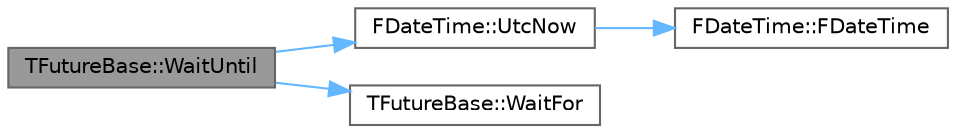 digraph "TFutureBase::WaitUntil"
{
 // INTERACTIVE_SVG=YES
 // LATEX_PDF_SIZE
  bgcolor="transparent";
  edge [fontname=Helvetica,fontsize=10,labelfontname=Helvetica,labelfontsize=10];
  node [fontname=Helvetica,fontsize=10,shape=box,height=0.2,width=0.4];
  rankdir="LR";
  Node1 [id="Node000001",label="TFutureBase::WaitUntil",height=0.2,width=0.4,color="gray40", fillcolor="grey60", style="filled", fontcolor="black",tooltip="Blocks the calling thread until the future result is available or the specified time is hit."];
  Node1 -> Node2 [id="edge1_Node000001_Node000002",color="steelblue1",style="solid",tooltip=" "];
  Node2 [id="Node000002",label="FDateTime::UtcNow",height=0.2,width=0.4,color="grey40", fillcolor="white", style="filled",URL="$d3/da3/structFDateTime.html#a5aacb1c9dc5785295f5ffa883b434a47",tooltip="Gets the UTC date and time on this computer."];
  Node2 -> Node3 [id="edge2_Node000002_Node000003",color="steelblue1",style="solid",tooltip=" "];
  Node3 [id="Node000003",label="FDateTime::FDateTime",height=0.2,width=0.4,color="grey40", fillcolor="white", style="filled",URL="$d3/da3/structFDateTime.html#a29d3a1d37aa4764127741b1bfc685081",tooltip="Default constructor (zero initialization)."];
  Node1 -> Node4 [id="edge3_Node000001_Node000004",color="steelblue1",style="solid",tooltip=" "];
  Node4 [id="Node000004",label="TFutureBase::WaitFor",height=0.2,width=0.4,color="grey40", fillcolor="white", style="filled",URL="$d1/d71/classTFutureBase.html#a0099e578c95671af73daf583de77c474",tooltip="Blocks the calling thread until the future result is available or the specified duration is exceeded."];
}
